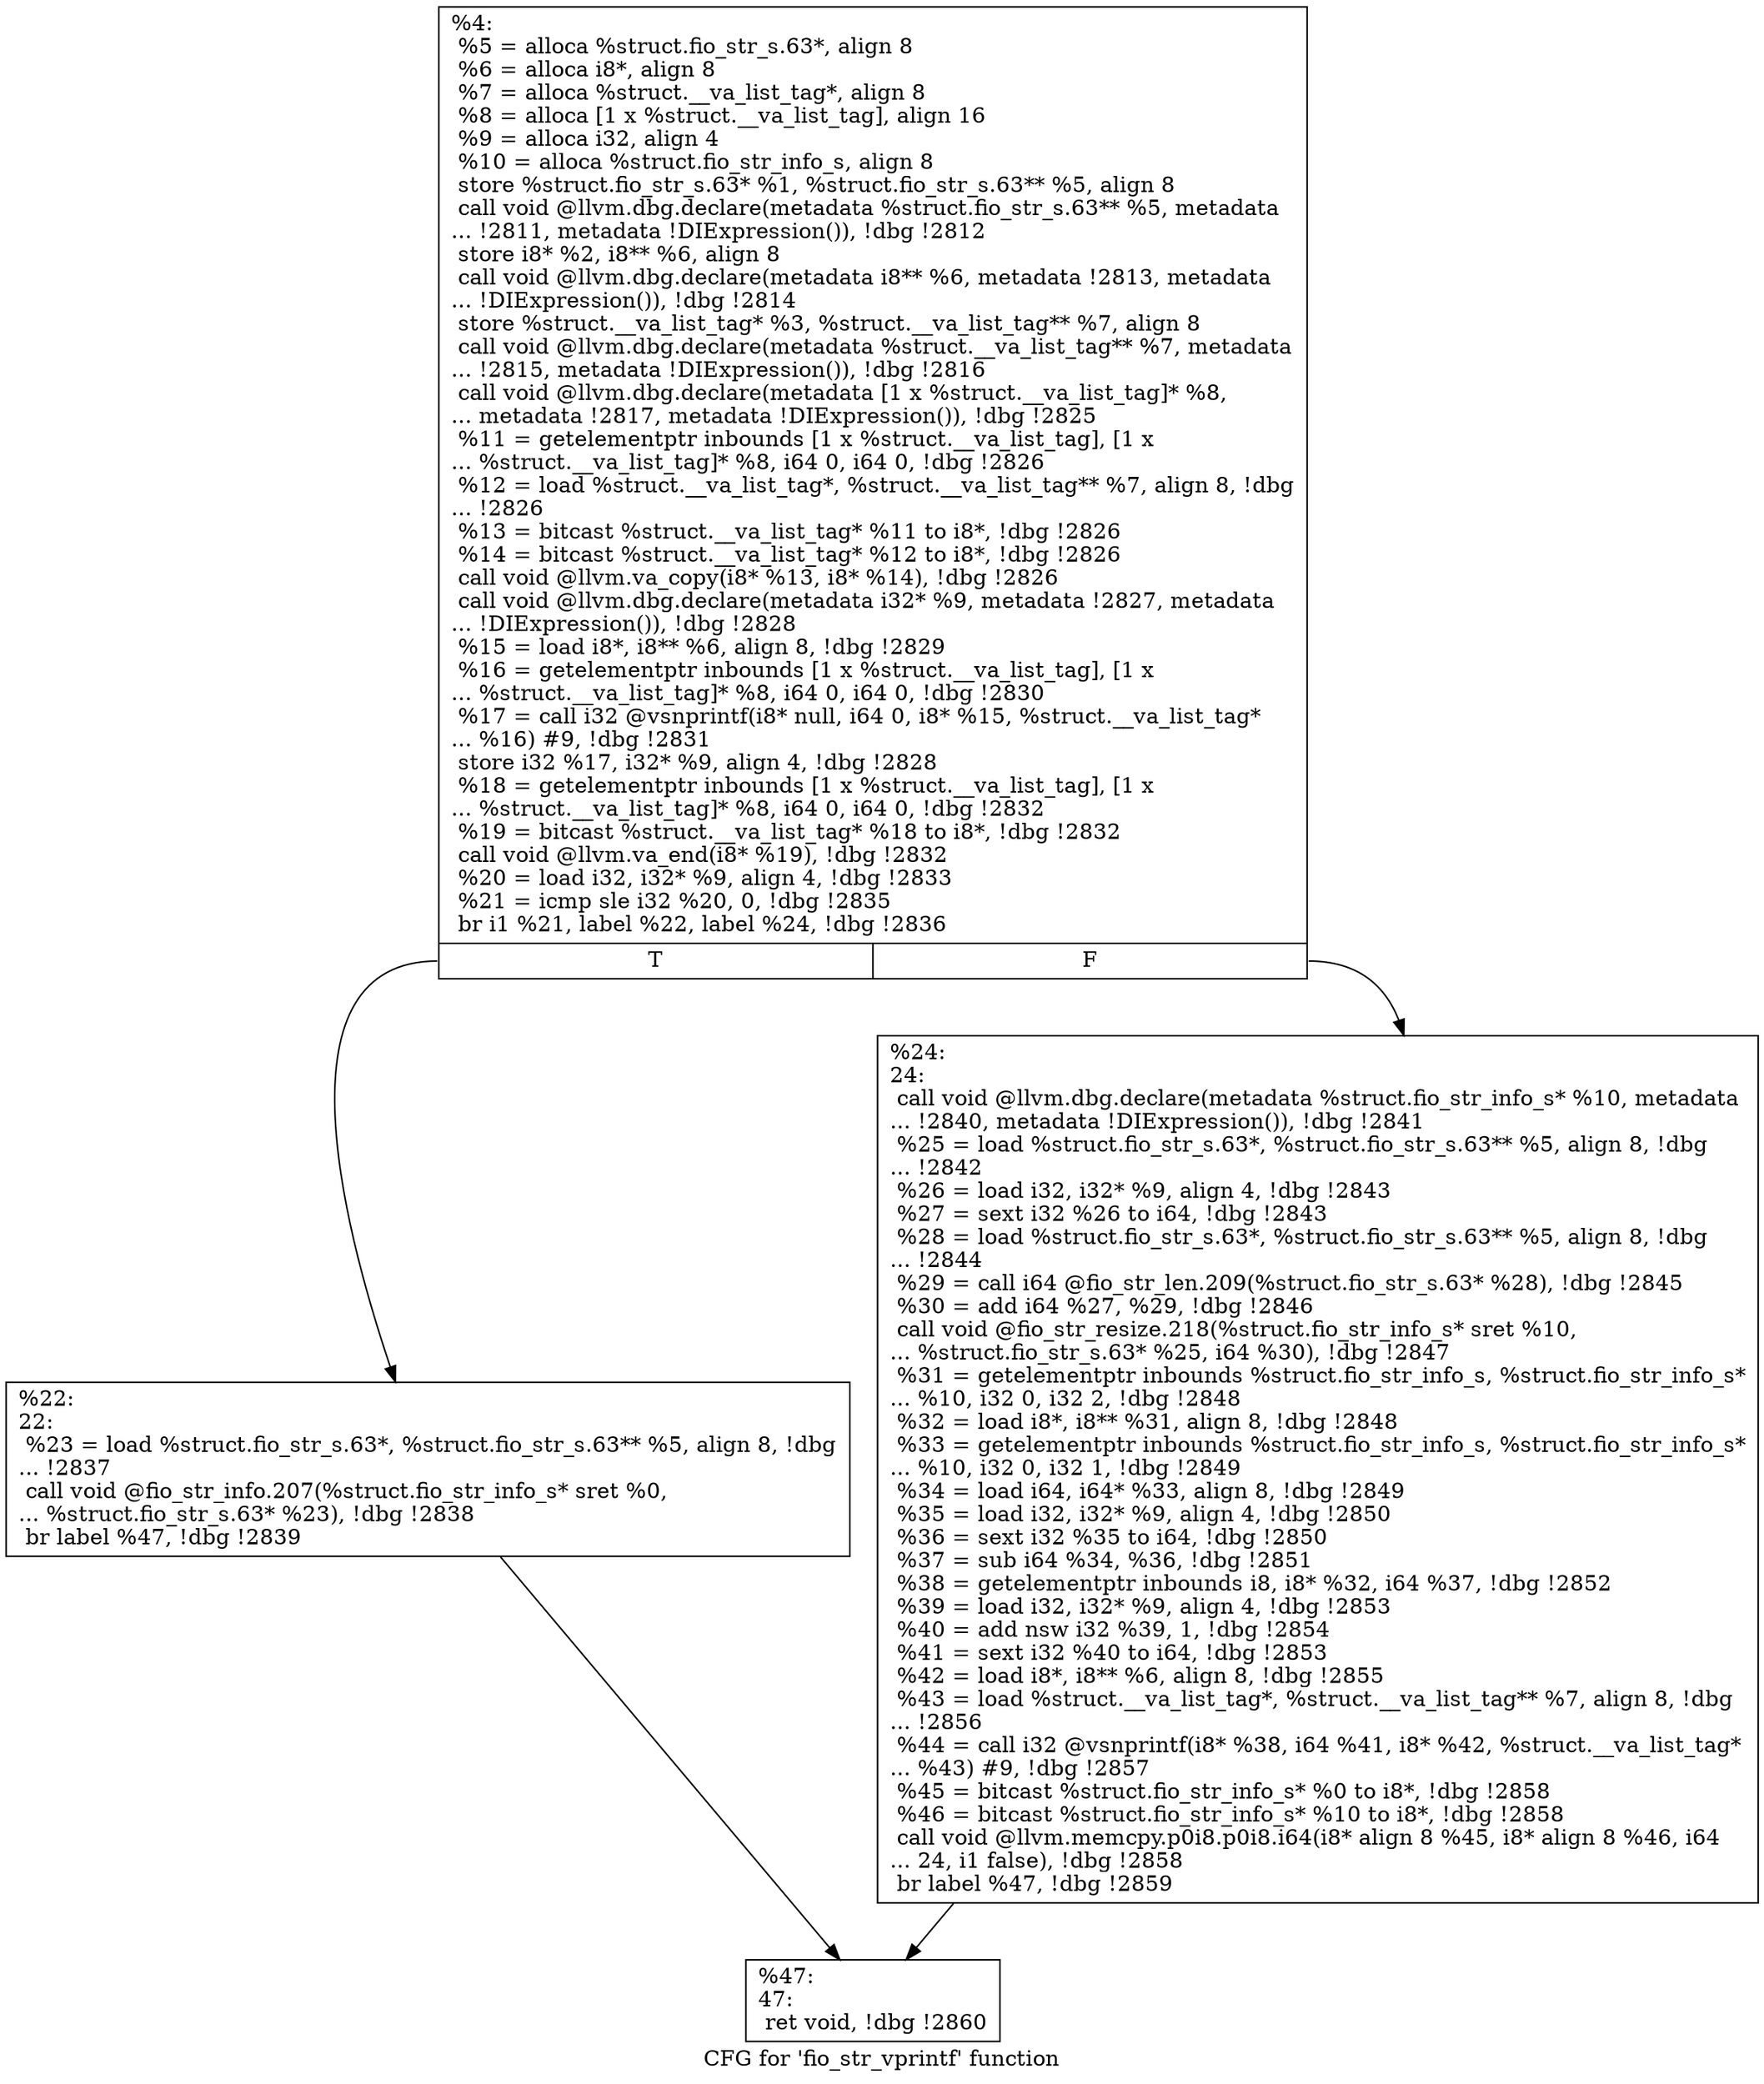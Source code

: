 digraph "CFG for 'fio_str_vprintf' function" {
	label="CFG for 'fio_str_vprintf' function";

	Node0x5568520891e0 [shape=record,label="{%4:\l  %5 = alloca %struct.fio_str_s.63*, align 8\l  %6 = alloca i8*, align 8\l  %7 = alloca %struct.__va_list_tag*, align 8\l  %8 = alloca [1 x %struct.__va_list_tag], align 16\l  %9 = alloca i32, align 4\l  %10 = alloca %struct.fio_str_info_s, align 8\l  store %struct.fio_str_s.63* %1, %struct.fio_str_s.63** %5, align 8\l  call void @llvm.dbg.declare(metadata %struct.fio_str_s.63** %5, metadata\l... !2811, metadata !DIExpression()), !dbg !2812\l  store i8* %2, i8** %6, align 8\l  call void @llvm.dbg.declare(metadata i8** %6, metadata !2813, metadata\l... !DIExpression()), !dbg !2814\l  store %struct.__va_list_tag* %3, %struct.__va_list_tag** %7, align 8\l  call void @llvm.dbg.declare(metadata %struct.__va_list_tag** %7, metadata\l... !2815, metadata !DIExpression()), !dbg !2816\l  call void @llvm.dbg.declare(metadata [1 x %struct.__va_list_tag]* %8,\l... metadata !2817, metadata !DIExpression()), !dbg !2825\l  %11 = getelementptr inbounds [1 x %struct.__va_list_tag], [1 x\l... %struct.__va_list_tag]* %8, i64 0, i64 0, !dbg !2826\l  %12 = load %struct.__va_list_tag*, %struct.__va_list_tag** %7, align 8, !dbg\l... !2826\l  %13 = bitcast %struct.__va_list_tag* %11 to i8*, !dbg !2826\l  %14 = bitcast %struct.__va_list_tag* %12 to i8*, !dbg !2826\l  call void @llvm.va_copy(i8* %13, i8* %14), !dbg !2826\l  call void @llvm.dbg.declare(metadata i32* %9, metadata !2827, metadata\l... !DIExpression()), !dbg !2828\l  %15 = load i8*, i8** %6, align 8, !dbg !2829\l  %16 = getelementptr inbounds [1 x %struct.__va_list_tag], [1 x\l... %struct.__va_list_tag]* %8, i64 0, i64 0, !dbg !2830\l  %17 = call i32 @vsnprintf(i8* null, i64 0, i8* %15, %struct.__va_list_tag*\l... %16) #9, !dbg !2831\l  store i32 %17, i32* %9, align 4, !dbg !2828\l  %18 = getelementptr inbounds [1 x %struct.__va_list_tag], [1 x\l... %struct.__va_list_tag]* %8, i64 0, i64 0, !dbg !2832\l  %19 = bitcast %struct.__va_list_tag* %18 to i8*, !dbg !2832\l  call void @llvm.va_end(i8* %19), !dbg !2832\l  %20 = load i32, i32* %9, align 4, !dbg !2833\l  %21 = icmp sle i32 %20, 0, !dbg !2835\l  br i1 %21, label %22, label %24, !dbg !2836\l|{<s0>T|<s1>F}}"];
	Node0x5568520891e0:s0 -> Node0x55685208b8f0;
	Node0x5568520891e0:s1 -> Node0x55685208b940;
	Node0x55685208b8f0 [shape=record,label="{%22:\l22:                                               \l  %23 = load %struct.fio_str_s.63*, %struct.fio_str_s.63** %5, align 8, !dbg\l... !2837\l  call void @fio_str_info.207(%struct.fio_str_info_s* sret %0,\l... %struct.fio_str_s.63* %23), !dbg !2838\l  br label %47, !dbg !2839\l}"];
	Node0x55685208b8f0 -> Node0x55685208b990;
	Node0x55685208b940 [shape=record,label="{%24:\l24:                                               \l  call void @llvm.dbg.declare(metadata %struct.fio_str_info_s* %10, metadata\l... !2840, metadata !DIExpression()), !dbg !2841\l  %25 = load %struct.fio_str_s.63*, %struct.fio_str_s.63** %5, align 8, !dbg\l... !2842\l  %26 = load i32, i32* %9, align 4, !dbg !2843\l  %27 = sext i32 %26 to i64, !dbg !2843\l  %28 = load %struct.fio_str_s.63*, %struct.fio_str_s.63** %5, align 8, !dbg\l... !2844\l  %29 = call i64 @fio_str_len.209(%struct.fio_str_s.63* %28), !dbg !2845\l  %30 = add i64 %27, %29, !dbg !2846\l  call void @fio_str_resize.218(%struct.fio_str_info_s* sret %10,\l... %struct.fio_str_s.63* %25, i64 %30), !dbg !2847\l  %31 = getelementptr inbounds %struct.fio_str_info_s, %struct.fio_str_info_s*\l... %10, i32 0, i32 2, !dbg !2848\l  %32 = load i8*, i8** %31, align 8, !dbg !2848\l  %33 = getelementptr inbounds %struct.fio_str_info_s, %struct.fio_str_info_s*\l... %10, i32 0, i32 1, !dbg !2849\l  %34 = load i64, i64* %33, align 8, !dbg !2849\l  %35 = load i32, i32* %9, align 4, !dbg !2850\l  %36 = sext i32 %35 to i64, !dbg !2850\l  %37 = sub i64 %34, %36, !dbg !2851\l  %38 = getelementptr inbounds i8, i8* %32, i64 %37, !dbg !2852\l  %39 = load i32, i32* %9, align 4, !dbg !2853\l  %40 = add nsw i32 %39, 1, !dbg !2854\l  %41 = sext i32 %40 to i64, !dbg !2853\l  %42 = load i8*, i8** %6, align 8, !dbg !2855\l  %43 = load %struct.__va_list_tag*, %struct.__va_list_tag** %7, align 8, !dbg\l... !2856\l  %44 = call i32 @vsnprintf(i8* %38, i64 %41, i8* %42, %struct.__va_list_tag*\l... %43) #9, !dbg !2857\l  %45 = bitcast %struct.fio_str_info_s* %0 to i8*, !dbg !2858\l  %46 = bitcast %struct.fio_str_info_s* %10 to i8*, !dbg !2858\l  call void @llvm.memcpy.p0i8.p0i8.i64(i8* align 8 %45, i8* align 8 %46, i64\l... 24, i1 false), !dbg !2858\l  br label %47, !dbg !2859\l}"];
	Node0x55685208b940 -> Node0x55685208b990;
	Node0x55685208b990 [shape=record,label="{%47:\l47:                                               \l  ret void, !dbg !2860\l}"];
}
